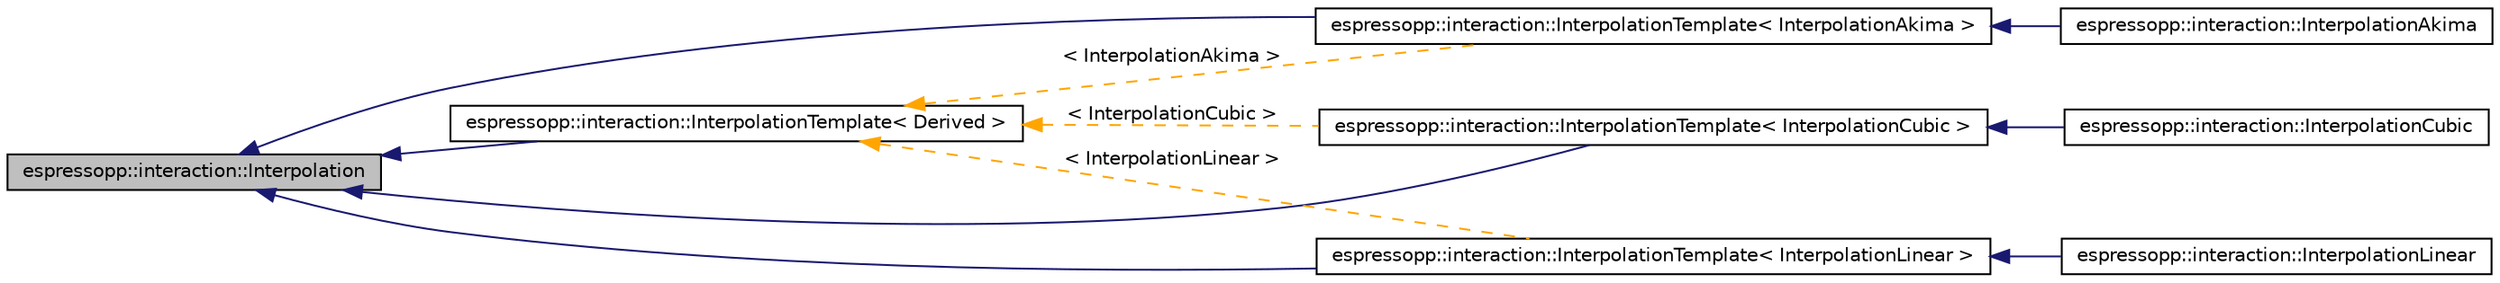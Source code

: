 digraph G
{
  edge [fontname="Helvetica",fontsize="10",labelfontname="Helvetica",labelfontsize="10"];
  node [fontname="Helvetica",fontsize="10",shape=record];
  rankdir="LR";
  Node1 [label="espressopp::interaction::Interpolation",height=0.2,width=0.4,color="black", fillcolor="grey75", style="filled" fontcolor="black"];
  Node1 -> Node2 [dir="back",color="midnightblue",fontsize="10",style="solid",fontname="Helvetica"];
  Node2 [label="espressopp::interaction::InterpolationTemplate\< Derived \>",height=0.2,width=0.4,color="black", fillcolor="white", style="filled",URL="$classespressopp_1_1interaction_1_1InterpolationTemplate.html"];
  Node2 -> Node3 [dir="back",color="orange",fontsize="10",style="dashed",label=" \< InterpolationAkima \>" ,fontname="Helvetica"];
  Node3 [label="espressopp::interaction::InterpolationTemplate\< InterpolationAkima \>",height=0.2,width=0.4,color="black", fillcolor="white", style="filled",URL="$classespressopp_1_1interaction_1_1InterpolationTemplate.html"];
  Node3 -> Node4 [dir="back",color="midnightblue",fontsize="10",style="solid",fontname="Helvetica"];
  Node4 [label="espressopp::interaction::InterpolationAkima",height=0.2,width=0.4,color="black", fillcolor="white", style="filled",URL="$classespressopp_1_1interaction_1_1InterpolationAkima.html"];
  Node2 -> Node5 [dir="back",color="orange",fontsize="10",style="dashed",label=" \< InterpolationCubic \>" ,fontname="Helvetica"];
  Node5 [label="espressopp::interaction::InterpolationTemplate\< InterpolationCubic \>",height=0.2,width=0.4,color="black", fillcolor="white", style="filled",URL="$classespressopp_1_1interaction_1_1InterpolationTemplate.html"];
  Node5 -> Node6 [dir="back",color="midnightblue",fontsize="10",style="solid",fontname="Helvetica"];
  Node6 [label="espressopp::interaction::InterpolationCubic",height=0.2,width=0.4,color="black", fillcolor="white", style="filled",URL="$classespressopp_1_1interaction_1_1InterpolationCubic.html"];
  Node2 -> Node7 [dir="back",color="orange",fontsize="10",style="dashed",label=" \< InterpolationLinear \>" ,fontname="Helvetica"];
  Node7 [label="espressopp::interaction::InterpolationTemplate\< InterpolationLinear \>",height=0.2,width=0.4,color="black", fillcolor="white", style="filled",URL="$classespressopp_1_1interaction_1_1InterpolationTemplate.html"];
  Node7 -> Node8 [dir="back",color="midnightblue",fontsize="10",style="solid",fontname="Helvetica"];
  Node8 [label="espressopp::interaction::InterpolationLinear",height=0.2,width=0.4,color="black", fillcolor="white", style="filled",URL="$classespressopp_1_1interaction_1_1InterpolationLinear.html"];
  Node1 -> Node3 [dir="back",color="midnightblue",fontsize="10",style="solid",fontname="Helvetica"];
  Node1 -> Node5 [dir="back",color="midnightblue",fontsize="10",style="solid",fontname="Helvetica"];
  Node1 -> Node7 [dir="back",color="midnightblue",fontsize="10",style="solid",fontname="Helvetica"];
}
